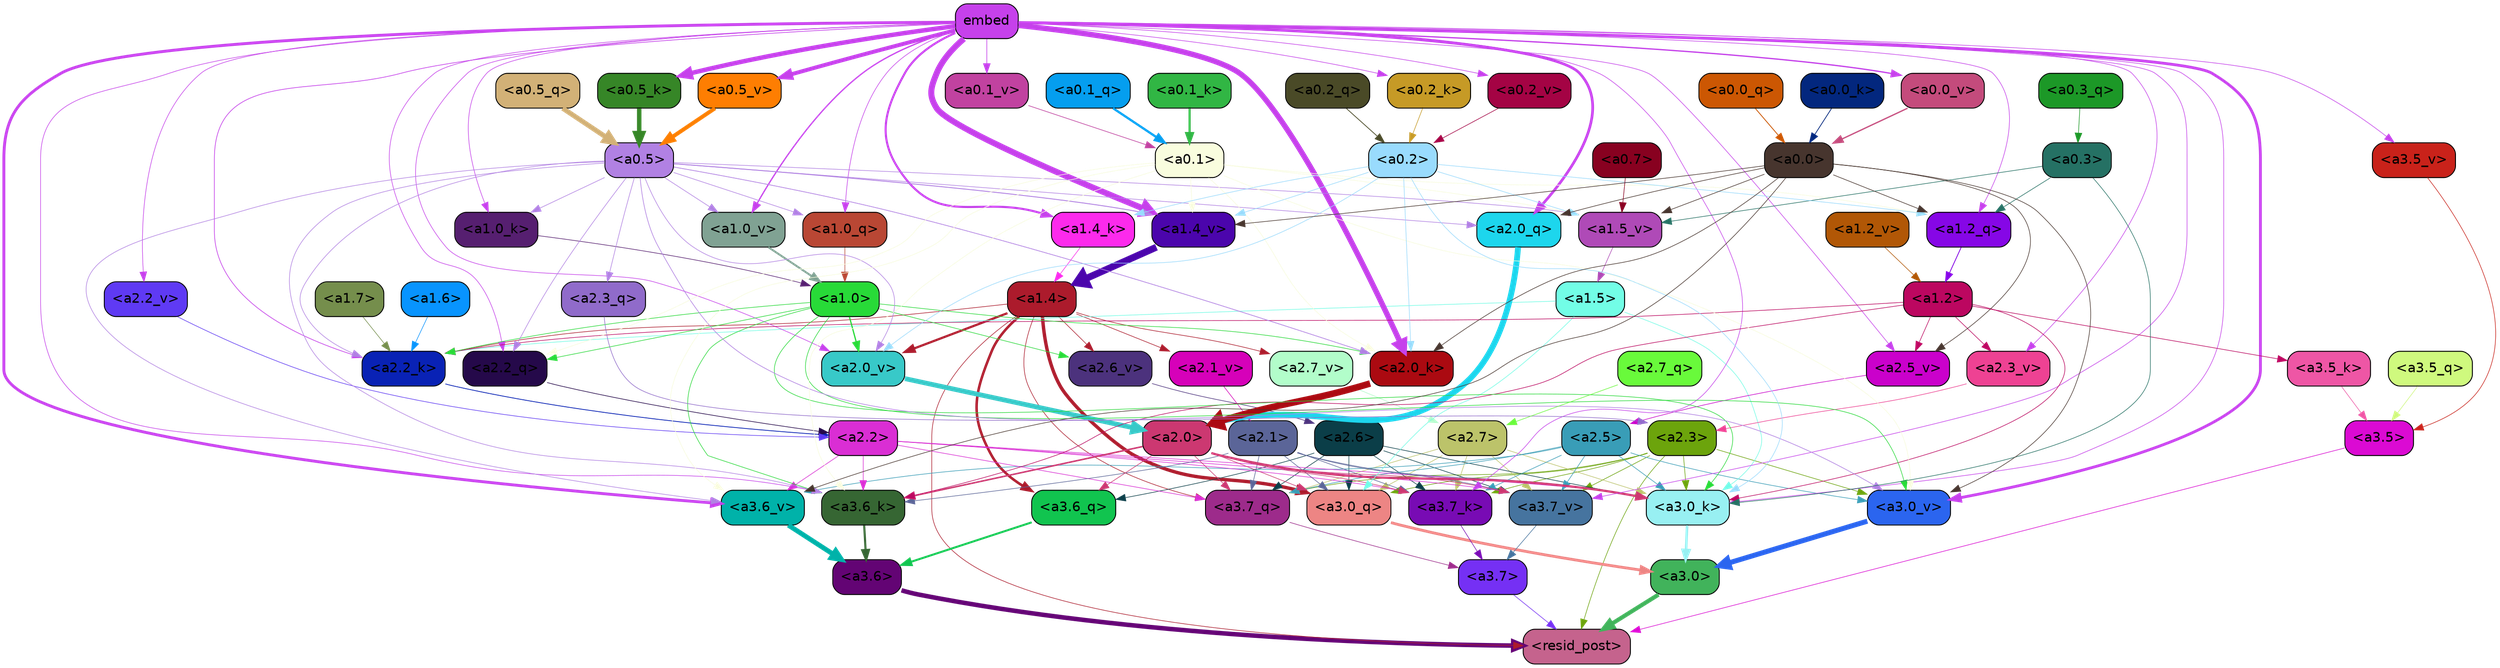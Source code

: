 strict digraph "" {
	graph [bgcolor=transparent,
		layout=dot,
		overlap=false,
		splines=true
	];
	"<a3.7>"	[color=black,
		fillcolor="#7530f4",
		fontname=Helvetica,
		shape=box,
		style="filled, rounded"];
	"<resid_post>"	[color=black,
		fillcolor="#c5638d",
		fontname=Helvetica,
		shape=box,
		style="filled, rounded"];
	"<a3.7>" -> "<resid_post>"	[color="#7530f4",
		penwidth=0.6];
	"<a3.6>"	[color=black,
		fillcolor="#630474",
		fontname=Helvetica,
		shape=box,
		style="filled, rounded"];
	"<a3.6>" -> "<resid_post>"	[color="#630474",
		penwidth=4.6696330308914185];
	"<a3.5>"	[color=black,
		fillcolor="#db0ad3",
		fontname=Helvetica,
		shape=box,
		style="filled, rounded"];
	"<a3.5>" -> "<resid_post>"	[color="#db0ad3",
		penwidth=0.6];
	"<a3.0>"	[color=black,
		fillcolor="#41b35b",
		fontname=Helvetica,
		shape=box,
		style="filled, rounded"];
	"<a3.0>" -> "<resid_post>"	[color="#41b35b",
		penwidth=4.282557368278503];
	"<a2.3>"	[color=black,
		fillcolor="#6ca40c",
		fontname=Helvetica,
		shape=box,
		style="filled, rounded"];
	"<a2.3>" -> "<resid_post>"	[color="#6ca40c",
		penwidth=0.6];
	"<a3.7_q>"	[color=black,
		fillcolor="#9d2b8b",
		fontname=Helvetica,
		shape=box,
		style="filled, rounded"];
	"<a2.3>" -> "<a3.7_q>"	[color="#6ca40c",
		penwidth=0.6];
	"<a3.0_q>"	[color=black,
		fillcolor="#ed8584",
		fontname=Helvetica,
		shape=box,
		style="filled, rounded"];
	"<a2.3>" -> "<a3.0_q>"	[color="#6ca40c",
		penwidth=0.6];
	"<a3.7_k>"	[color=black,
		fillcolor="#780bb4",
		fontname=Helvetica,
		shape=box,
		style="filled, rounded"];
	"<a2.3>" -> "<a3.7_k>"	[color="#6ca40c",
		penwidth=0.6];
	"<a3.0_k>"	[color=black,
		fillcolor="#98f0f2",
		fontname=Helvetica,
		shape=box,
		style="filled, rounded"];
	"<a2.3>" -> "<a3.0_k>"	[color="#6ca40c",
		penwidth=0.6];
	"<a3.7_v>"	[color=black,
		fillcolor="#46749f",
		fontname=Helvetica,
		shape=box,
		style="filled, rounded"];
	"<a2.3>" -> "<a3.7_v>"	[color="#6ca40c",
		penwidth=0.6];
	"<a3.0_v>"	[color=black,
		fillcolor="#2b65ef",
		fontname=Helvetica,
		shape=box,
		style="filled, rounded"];
	"<a2.3>" -> "<a3.0_v>"	[color="#6ca40c",
		penwidth=0.6];
	"<a1.4>"	[color=black,
		fillcolor="#ac1b2c",
		fontname=Helvetica,
		shape=box,
		style="filled, rounded"];
	"<a1.4>" -> "<resid_post>"	[color="#ac1b2c",
		penwidth=0.6];
	"<a1.4>" -> "<a3.7_q>"	[color="#ac1b2c",
		penwidth=0.6];
	"<a3.6_q>"	[color=black,
		fillcolor="#11c44f",
		fontname=Helvetica,
		shape=box,
		style="filled, rounded"];
	"<a1.4>" -> "<a3.6_q>"	[color="#ac1b2c",
		penwidth=2.6073555648326874];
	"<a1.4>" -> "<a3.0_q>"	[color="#ac1b2c",
		penwidth=3.4971605762839317];
	"<a2.2_k>"	[color=black,
		fillcolor="#0922b5",
		fontname=Helvetica,
		shape=box,
		style="filled, rounded"];
	"<a1.4>" -> "<a2.2_k>"	[color="#ac1b2c",
		penwidth=0.6];
	"<a2.7_v>"	[color=black,
		fillcolor="#b2fdca",
		fontname=Helvetica,
		shape=box,
		style="filled, rounded"];
	"<a1.4>" -> "<a2.7_v>"	[color="#ac1b2c",
		penwidth=0.6];
	"<a2.6_v>"	[color=black,
		fillcolor="#4c327d",
		fontname=Helvetica,
		shape=box,
		style="filled, rounded"];
	"<a1.4>" -> "<a2.6_v>"	[color="#ac1b2c",
		penwidth=0.6];
	"<a2.1_v>"	[color=black,
		fillcolor="#d601b9",
		fontname=Helvetica,
		shape=box,
		style="filled, rounded"];
	"<a1.4>" -> "<a2.1_v>"	[color="#ac1b2c",
		penwidth=0.6];
	"<a2.0_v>"	[color=black,
		fillcolor="#38c9c8",
		fontname=Helvetica,
		shape=box,
		style="filled, rounded"];
	"<a1.4>" -> "<a2.0_v>"	[color="#ac1b2c",
		penwidth=2.268670678138733];
	"<a3.7_q>" -> "<a3.7>"	[color="#9d2b8b",
		penwidth=0.6];
	"<a3.6_q>" -> "<a3.6>"	[color="#11c44f",
		penwidth=2.03758105635643];
	"<a3.5_q>"	[color=black,
		fillcolor="#cff97e",
		fontname=Helvetica,
		shape=box,
		style="filled, rounded"];
	"<a3.5_q>" -> "<a3.5>"	[color="#cff97e",
		penwidth=0.6];
	"<a3.0_q>" -> "<a3.0>"	[color="#ed8584",
		penwidth=2.8638100624084473];
	"<a3.7_k>" -> "<a3.7>"	[color="#780bb4",
		penwidth=0.6];
	"<a3.6_k>"	[color=black,
		fillcolor="#366633",
		fontname=Helvetica,
		shape=box,
		style="filled, rounded"];
	"<a3.6_k>" -> "<a3.6>"	[color="#366633",
		penwidth=2.174198240041733];
	"<a3.5_k>"	[color=black,
		fillcolor="#ee56a5",
		fontname=Helvetica,
		shape=box,
		style="filled, rounded"];
	"<a3.5_k>" -> "<a3.5>"	[color="#ee56a5",
		penwidth=0.6];
	"<a3.0_k>" -> "<a3.0>"	[color="#98f0f2",
		penwidth=2.6274144649505615];
	"<a3.7_v>" -> "<a3.7>"	[color="#46749f",
		penwidth=0.6];
	"<a3.6_v>"	[color=black,
		fillcolor="#00b2a9",
		fontname=Helvetica,
		shape=box,
		style="filled, rounded"];
	"<a3.6_v>" -> "<a3.6>"	[color="#00b2a9",
		penwidth=5.002329230308533];
	"<a3.5_v>"	[color=black,
		fillcolor="#c9221a",
		fontname=Helvetica,
		shape=box,
		style="filled, rounded"];
	"<a3.5_v>" -> "<a3.5>"	[color="#c9221a",
		penwidth=0.6];
	"<a3.0_v>" -> "<a3.0>"	[color="#2b65ef",
		penwidth=5.188832879066467];
	"<a2.7>"	[color=black,
		fillcolor="#bcc36a",
		fontname=Helvetica,
		shape=box,
		style="filled, rounded"];
	"<a2.7>" -> "<a3.7_q>"	[color="#bcc36a",
		penwidth=0.6];
	"<a2.7>" -> "<a3.0_q>"	[color="#bcc36a",
		penwidth=0.6];
	"<a2.7>" -> "<a3.7_k>"	[color="#bcc36a",
		penwidth=0.6];
	"<a2.7>" -> "<a3.0_k>"	[color="#bcc36a",
		penwidth=0.6];
	"<a2.7>" -> "<a3.7_v>"	[color="#bcc36a",
		penwidth=0.6];
	"<a2.6>"	[color=black,
		fillcolor="#0b3e48",
		fontname=Helvetica,
		shape=box,
		style="filled, rounded"];
	"<a2.6>" -> "<a3.7_q>"	[color="#0b3e48",
		penwidth=0.6];
	"<a2.6>" -> "<a3.6_q>"	[color="#0b3e48",
		penwidth=0.6];
	"<a2.6>" -> "<a3.0_q>"	[color="#0b3e48",
		penwidth=0.6];
	"<a2.6>" -> "<a3.7_k>"	[color="#0b3e48",
		penwidth=0.6];
	"<a2.6>" -> "<a3.0_k>"	[color="#0b3e48",
		penwidth=0.6];
	"<a2.6>" -> "<a3.7_v>"	[color="#0b3e48",
		penwidth=0.6];
	"<a2.5>"	[color=black,
		fillcolor="#399db7",
		fontname=Helvetica,
		shape=box,
		style="filled, rounded"];
	"<a2.5>" -> "<a3.7_q>"	[color="#399db7",
		penwidth=0.6];
	"<a2.5>" -> "<a3.7_k>"	[color="#399db7",
		penwidth=0.6];
	"<a2.5>" -> "<a3.0_k>"	[color="#399db7",
		penwidth=0.6];
	"<a2.5>" -> "<a3.7_v>"	[color="#399db7",
		penwidth=0.6];
	"<a2.5>" -> "<a3.6_v>"	[color="#399db7",
		penwidth=0.6];
	"<a2.5>" -> "<a3.0_v>"	[color="#399db7",
		penwidth=0.6];
	"<a2.2>"	[color=black,
		fillcolor="#da2ed4",
		fontname=Helvetica,
		shape=box,
		style="filled, rounded"];
	"<a2.2>" -> "<a3.7_q>"	[color="#da2ed4",
		penwidth=0.6];
	"<a2.2>" -> "<a3.7_k>"	[color="#da2ed4",
		penwidth=0.6];
	"<a2.2>" -> "<a3.6_k>"	[color="#da2ed4",
		penwidth=0.6];
	"<a2.2>" -> "<a3.0_k>"	[color="#da2ed4",
		penwidth=0.6];
	"<a2.2>" -> "<a3.7_v>"	[color="#da2ed4",
		penwidth=0.6];
	"<a2.2>" -> "<a3.6_v>"	[color="#da2ed4",
		penwidth=0.6];
	"<a2.1>"	[color=black,
		fillcolor="#5b6598",
		fontname=Helvetica,
		shape=box,
		style="filled, rounded"];
	"<a2.1>" -> "<a3.7_q>"	[color="#5b6598",
		penwidth=0.6];
	"<a2.1>" -> "<a3.0_q>"	[color="#5b6598",
		penwidth=0.6];
	"<a2.1>" -> "<a3.7_k>"	[color="#5b6598",
		penwidth=0.6];
	"<a2.1>" -> "<a3.6_k>"	[color="#5b6598",
		penwidth=0.6];
	"<a2.1>" -> "<a3.0_k>"	[color="#5b6598",
		penwidth=0.6];
	"<a2.1>" -> "<a3.7_v>"	[color="#5b6598",
		penwidth=0.6];
	"<a2.0>"	[color=black,
		fillcolor="#cc3871",
		fontname=Helvetica,
		shape=box,
		style="filled, rounded"];
	"<a2.0>" -> "<a3.7_q>"	[color="#cc3871",
		penwidth=0.6];
	"<a2.0>" -> "<a3.6_q>"	[color="#cc3871",
		penwidth=0.6];
	"<a2.0>" -> "<a3.0_q>"	[color="#cc3871",
		penwidth=0.6];
	"<a2.0>" -> "<a3.7_k>"	[color="#cc3871",
		penwidth=0.6];
	"<a2.0>" -> "<a3.6_k>"	[color="#cc3871",
		penwidth=1.5568191409111023];
	"<a2.0>" -> "<a3.0_k>"	[color="#cc3871",
		penwidth=2.270527422428131];
	"<a2.0>" -> "<a3.7_v>"	[color="#cc3871",
		penwidth=0.6];
	"<a1.5>"	[color=black,
		fillcolor="#72fde6",
		fontname=Helvetica,
		shape=box,
		style="filled, rounded"];
	"<a1.5>" -> "<a3.0_q>"	[color="#72fde6",
		penwidth=0.6];
	"<a1.5>" -> "<a3.0_k>"	[color="#72fde6",
		penwidth=0.6];
	"<a1.5>" -> "<a2.2_k>"	[color="#72fde6",
		penwidth=0.6];
	embed	[color=black,
		fillcolor="#c641eb",
		fontname=Helvetica,
		shape=box,
		style="filled, rounded"];
	embed -> "<a3.7_k>"	[color="#c641eb",
		penwidth=0.6];
	embed -> "<a3.6_k>"	[color="#c641eb",
		penwidth=0.6];
	embed -> "<a3.0_k>"	[color="#c641eb",
		penwidth=0.6];
	embed -> "<a3.7_v>"	[color="#c641eb",
		penwidth=0.6];
	embed -> "<a3.6_v>"	[color="#c641eb",
		penwidth=2.9588699340820312];
	embed -> "<a3.5_v>"	[color="#c641eb",
		penwidth=0.6];
	embed -> "<a3.0_v>"	[color="#c641eb",
		penwidth=2.8686431646347046];
	"<a2.2_q>"	[color=black,
		fillcolor="#25094a",
		fontname=Helvetica,
		shape=box,
		style="filled, rounded"];
	embed -> "<a2.2_q>"	[color="#c641eb",
		penwidth=0.6];
	"<a2.0_q>"	[color=black,
		fillcolor="#1dd6ed",
		fontname=Helvetica,
		shape=box,
		style="filled, rounded"];
	embed -> "<a2.0_q>"	[color="#c641eb",
		penwidth=2.7617180347442627];
	embed -> "<a2.2_k>"	[color="#c641eb",
		penwidth=0.67606520652771];
	"<a2.0_k>"	[color=black,
		fillcolor="#ab0a11",
		fontname=Helvetica,
		shape=box,
		style="filled, rounded"];
	embed -> "<a2.0_k>"	[color="#c641eb",
		penwidth=5.615107178688049];
	"<a2.5_v>"	[color=black,
		fillcolor="#ca01cb",
		fontname=Helvetica,
		shape=box,
		style="filled, rounded"];
	embed -> "<a2.5_v>"	[color="#c641eb",
		penwidth=0.6];
	"<a2.3_v>"	[color=black,
		fillcolor="#ee4293",
		fontname=Helvetica,
		shape=box,
		style="filled, rounded"];
	embed -> "<a2.3_v>"	[color="#c641eb",
		penwidth=0.6];
	"<a2.2_v>"	[color=black,
		fillcolor="#5f3af4",
		fontname=Helvetica,
		shape=box,
		style="filled, rounded"];
	embed -> "<a2.2_v>"	[color="#c641eb",
		penwidth=0.6];
	embed -> "<a2.0_v>"	[color="#c641eb",
		penwidth=0.6];
	"<a1.2_q>"	[color=black,
		fillcolor="#8607e6",
		fontname=Helvetica,
		shape=box,
		style="filled, rounded"];
	embed -> "<a1.2_q>"	[color="#c641eb",
		penwidth=0.6];
	"<a1.0_q>"	[color=black,
		fillcolor="#b94734",
		fontname=Helvetica,
		shape=box,
		style="filled, rounded"];
	embed -> "<a1.0_q>"	[color="#c641eb",
		penwidth=0.6];
	"<a1.4_k>"	[color=black,
		fillcolor="#fc2aec",
		fontname=Helvetica,
		shape=box,
		style="filled, rounded"];
	embed -> "<a1.4_k>"	[color="#c641eb",
		penwidth=2.1468217372894287];
	"<a1.0_k>"	[color=black,
		fillcolor="#561f70",
		fontname=Helvetica,
		shape=box,
		style="filled, rounded"];
	embed -> "<a1.0_k>"	[color="#c641eb",
		penwidth=0.6];
	"<a1.4_v>"	[color=black,
		fillcolor="#4b05ac",
		fontname=Helvetica,
		shape=box,
		style="filled, rounded"];
	embed -> "<a1.4_v>"	[color="#c641eb",
		penwidth=6.189999580383301];
	"<a1.0_v>"	[color=black,
		fillcolor="#80a293",
		fontname=Helvetica,
		shape=box,
		style="filled, rounded"];
	embed -> "<a1.0_v>"	[color="#c641eb",
		penwidth=1.3123979568481445];
	"<a0.5_k>"	[color=black,
		fillcolor="#368627",
		fontname=Helvetica,
		shape=box,
		style="filled, rounded"];
	embed -> "<a0.5_k>"	[color="#c641eb",
		penwidth=4.58268666267395];
	"<a0.2_k>"	[color=black,
		fillcolor="#c69a26",
		fontname=Helvetica,
		shape=box,
		style="filled, rounded"];
	embed -> "<a0.2_k>"	[color="#c641eb",
		penwidth=0.6];
	"<a0.5_v>"	[color=black,
		fillcolor="#fe7e02",
		fontname=Helvetica,
		shape=box,
		style="filled, rounded"];
	embed -> "<a0.5_v>"	[color="#c641eb",
		penwidth=4.06441330909729];
	"<a0.2_v>"	[color=black,
		fillcolor="#a40344",
		fontname=Helvetica,
		shape=box,
		style="filled, rounded"];
	embed -> "<a0.2_v>"	[color="#c641eb",
		penwidth=0.6];
	"<a0.1_v>"	[color=black,
		fillcolor="#c142a0",
		fontname=Helvetica,
		shape=box,
		style="filled, rounded"];
	embed -> "<a0.1_v>"	[color="#c641eb",
		penwidth=0.6574034690856934];
	"<a0.0_v>"	[color=black,
		fillcolor="#c44b7c",
		fontname=Helvetica,
		shape=box,
		style="filled, rounded"];
	embed -> "<a0.0_v>"	[color="#c641eb",
		penwidth=1.3119869232177734];
	"<a1.2>"	[color=black,
		fillcolor="#bc0760",
		fontname=Helvetica,
		shape=box,
		style="filled, rounded"];
	"<a1.2>" -> "<a3.6_k>"	[color="#bc0760",
		penwidth=0.6];
	"<a1.2>" -> "<a3.5_k>"	[color="#bc0760",
		penwidth=0.6];
	"<a1.2>" -> "<a3.0_k>"	[color="#bc0760",
		penwidth=0.6];
	"<a1.2>" -> "<a2.2_k>"	[color="#bc0760",
		penwidth=0.6];
	"<a1.2>" -> "<a2.5_v>"	[color="#bc0760",
		penwidth=0.6];
	"<a1.2>" -> "<a2.3_v>"	[color="#bc0760",
		penwidth=0.6];
	"<a1.0>"	[color=black,
		fillcolor="#28da38",
		fontname=Helvetica,
		shape=box,
		style="filled, rounded"];
	"<a1.0>" -> "<a3.6_k>"	[color="#28da38",
		penwidth=0.6];
	"<a1.0>" -> "<a3.0_k>"	[color="#28da38",
		penwidth=0.6];
	"<a1.0>" -> "<a3.0_v>"	[color="#28da38",
		penwidth=0.6];
	"<a1.0>" -> "<a2.2_q>"	[color="#28da38",
		penwidth=0.6];
	"<a1.0>" -> "<a2.2_k>"	[color="#28da38",
		penwidth=0.6];
	"<a1.0>" -> "<a2.0_k>"	[color="#28da38",
		penwidth=0.6];
	"<a1.0>" -> "<a2.6_v>"	[color="#28da38",
		penwidth=0.6];
	"<a1.0>" -> "<a2.0_v>"	[color="#28da38",
		penwidth=1.27996826171875];
	"<a0.5>"	[color=black,
		fillcolor="#b181e3",
		fontname=Helvetica,
		shape=box,
		style="filled, rounded"];
	"<a0.5>" -> "<a3.6_k>"	[color="#b181e3",
		penwidth=0.6];
	"<a0.5>" -> "<a3.6_v>"	[color="#b181e3",
		penwidth=0.6];
	"<a0.5>" -> "<a3.0_v>"	[color="#b181e3",
		penwidth=0.6421224474906921];
	"<a2.3_q>"	[color=black,
		fillcolor="#906bca",
		fontname=Helvetica,
		shape=box,
		style="filled, rounded"];
	"<a0.5>" -> "<a2.3_q>"	[color="#b181e3",
		penwidth=0.6];
	"<a0.5>" -> "<a2.2_q>"	[color="#b181e3",
		penwidth=0.6];
	"<a0.5>" -> "<a2.0_q>"	[color="#b181e3",
		penwidth=0.6];
	"<a0.5>" -> "<a2.2_k>"	[color="#b181e3",
		penwidth=0.6];
	"<a0.5>" -> "<a2.0_k>"	[color="#b181e3",
		penwidth=0.7151575088500977];
	"<a0.5>" -> "<a2.0_v>"	[color="#b181e3",
		penwidth=0.6];
	"<a0.5>" -> "<a1.0_q>"	[color="#b181e3",
		penwidth=0.6];
	"<a0.5>" -> "<a1.0_k>"	[color="#b181e3",
		penwidth=0.6];
	"<a1.5_v>"	[color=black,
		fillcolor="#af4ab7",
		fontname=Helvetica,
		shape=box,
		style="filled, rounded"];
	"<a0.5>" -> "<a1.5_v>"	[color="#b181e3",
		penwidth=0.6];
	"<a0.5>" -> "<a1.4_v>"	[color="#b181e3",
		penwidth=0.8927993774414062];
	"<a0.5>" -> "<a1.0_v>"	[color="#b181e3",
		penwidth=0.6];
	"<a0.1>"	[color=black,
		fillcolor="#f9fdde",
		fontname=Helvetica,
		shape=box,
		style="filled, rounded"];
	"<a0.1>" -> "<a3.6_k>"	[color="#f9fdde",
		penwidth=0.6];
	"<a0.1>" -> "<a3.6_v>"	[color="#f9fdde",
		penwidth=0.6];
	"<a0.1>" -> "<a3.0_v>"	[color="#f9fdde",
		penwidth=0.6];
	"<a0.1>" -> "<a2.2_q>"	[color="#f9fdde",
		penwidth=0.6];
	"<a0.1>" -> "<a2.0_k>"	[color="#f9fdde",
		penwidth=0.6];
	"<a0.1>" -> "<a1.2_q>"	[color="#f9fdde",
		penwidth=0.6];
	"<a0.1>" -> "<a1.5_v>"	[color="#f9fdde",
		penwidth=0.6];
	"<a0.1>" -> "<a1.4_v>"	[color="#f9fdde",
		penwidth=0.6];
	"<a0.3>"	[color=black,
		fillcolor="#257164",
		fontname=Helvetica,
		shape=box,
		style="filled, rounded"];
	"<a0.3>" -> "<a3.0_k>"	[color="#257164",
		penwidth=0.6];
	"<a0.3>" -> "<a1.2_q>"	[color="#257164",
		penwidth=0.6];
	"<a0.3>" -> "<a1.5_v>"	[color="#257164",
		penwidth=0.6];
	"<a0.2>"	[color=black,
		fillcolor="#99dbfd",
		fontname=Helvetica,
		shape=box,
		style="filled, rounded"];
	"<a0.2>" -> "<a3.0_k>"	[color="#99dbfd",
		penwidth=0.6];
	"<a0.2>" -> "<a2.0_k>"	[color="#99dbfd",
		penwidth=0.6];
	"<a0.2>" -> "<a2.0_v>"	[color="#99dbfd",
		penwidth=0.6];
	"<a0.2>" -> "<a1.2_q>"	[color="#99dbfd",
		penwidth=0.6];
	"<a0.2>" -> "<a1.4_k>"	[color="#99dbfd",
		penwidth=0.6];
	"<a0.2>" -> "<a1.5_v>"	[color="#99dbfd",
		penwidth=0.6];
	"<a0.2>" -> "<a1.4_v>"	[color="#99dbfd",
		penwidth=0.6];
	"<a0.0>"	[color=black,
		fillcolor="#47352e",
		fontname=Helvetica,
		shape=box,
		style="filled, rounded"];
	"<a0.0>" -> "<a3.6_v>"	[color="#47352e",
		penwidth=0.6];
	"<a0.0>" -> "<a3.0_v>"	[color="#47352e",
		penwidth=0.6];
	"<a0.0>" -> "<a2.0_q>"	[color="#47352e",
		penwidth=0.6];
	"<a0.0>" -> "<a2.0_k>"	[color="#47352e",
		penwidth=0.6];
	"<a0.0>" -> "<a2.5_v>"	[color="#47352e",
		penwidth=0.6];
	"<a0.0>" -> "<a1.2_q>"	[color="#47352e",
		penwidth=0.6];
	"<a0.0>" -> "<a1.5_v>"	[color="#47352e",
		penwidth=0.6];
	"<a0.0>" -> "<a1.4_v>"	[color="#47352e",
		penwidth=0.6];
	"<a2.7_q>"	[color=black,
		fillcolor="#69fa3b",
		fontname=Helvetica,
		shape=box,
		style="filled, rounded"];
	"<a2.7_q>" -> "<a2.7>"	[color="#69fa3b",
		penwidth=0.6];
	"<a2.3_q>" -> "<a2.3>"	[color="#906bca",
		penwidth=0.6];
	"<a2.2_q>" -> "<a2.2>"	[color="#25094a",
		penwidth=0.6340763568878174];
	"<a2.0_q>" -> "<a2.0>"	[color="#1dd6ed",
		penwidth=6.0160088539123535];
	"<a2.2_k>" -> "<a2.2>"	[color="#0922b5",
		penwidth=0.7764816284179688];
	"<a2.0_k>" -> "<a2.0>"	[color="#ab0a11",
		penwidth=6.773025274276733];
	"<a2.7_v>" -> "<a2.7>"	[color="#b2fdca",
		penwidth=0.6];
	"<a2.6_v>" -> "<a2.6>"	[color="#4c327d",
		penwidth=0.6];
	"<a2.5_v>" -> "<a2.5>"	[color="#ca01cb",
		penwidth=0.6];
	"<a2.3_v>" -> "<a2.3>"	[color="#ee4293",
		penwidth=0.6];
	"<a2.2_v>" -> "<a2.2>"	[color="#5f3af4",
		penwidth=0.6];
	"<a2.1_v>" -> "<a2.1>"	[color="#d601b9",
		penwidth=0.6];
	"<a2.0_v>" -> "<a2.0>"	[color="#38c9c8",
		penwidth=4.906715989112854];
	"<a1.7>"	[color=black,
		fillcolor="#758e4c",
		fontname=Helvetica,
		shape=box,
		style="filled, rounded"];
	"<a1.7>" -> "<a2.2_k>"	[color="#758e4c",
		penwidth=0.6];
	"<a1.6>"	[color=black,
		fillcolor="#0894fe",
		fontname=Helvetica,
		shape=box,
		style="filled, rounded"];
	"<a1.6>" -> "<a2.2_k>"	[color="#0894fe",
		penwidth=0.6];
	"<a1.2_q>" -> "<a1.2>"	[color="#8607e6",
		penwidth=0.836545467376709];
	"<a1.0_q>" -> "<a1.0>"	[color="#b94734",
		penwidth=0.6];
	"<a1.4_k>" -> "<a1.4>"	[color="#fc2aec",
		penwidth=0.6];
	"<a1.0_k>" -> "<a1.0>"	[color="#561f70",
		penwidth=0.6];
	"<a1.5_v>" -> "<a1.5>"	[color="#af4ab7",
		penwidth=0.6];
	"<a1.4_v>" -> "<a1.4>"	[color="#4b05ac",
		penwidth=7.093163728713989];
	"<a1.2_v>"	[color=black,
		fillcolor="#b15706",
		fontname=Helvetica,
		shape=box,
		style="filled, rounded"];
	"<a1.2_v>" -> "<a1.2>"	[color="#b15706",
		penwidth=0.6];
	"<a1.0_v>" -> "<a1.0>"	[color="#80a293",
		penwidth=1.9666723012924194];
	"<a0.7>"	[color=black,
		fillcolor="#880120",
		fontname=Helvetica,
		shape=box,
		style="filled, rounded"];
	"<a0.7>" -> "<a1.5_v>"	[color="#880120",
		penwidth=0.6];
	"<a0.5_q>"	[color=black,
		fillcolor="#d2b177",
		fontname=Helvetica,
		shape=box,
		style="filled, rounded"];
	"<a0.5_q>" -> "<a0.5>"	[color="#d2b177",
		penwidth=5.0559651255607605];
	"<a0.3_q>"	[color=black,
		fillcolor="#1c9827",
		fontname=Helvetica,
		shape=box,
		style="filled, rounded"];
	"<a0.3_q>" -> "<a0.3>"	[color="#1c9827",
		penwidth=0.6];
	"<a0.2_q>"	[color=black,
		fillcolor="#4a4a27",
		fontname=Helvetica,
		shape=box,
		style="filled, rounded"];
	"<a0.2_q>" -> "<a0.2>"	[color="#4a4a27",
		penwidth=0.7587676048278809];
	"<a0.1_q>"	[color=black,
		fillcolor="#059eef",
		fontname=Helvetica,
		shape=box,
		style="filled, rounded"];
	"<a0.1_q>" -> "<a0.1>"	[color="#059eef",
		penwidth=2.3103086948394775];
	"<a0.0_q>"	[color=black,
		fillcolor="#cc5703",
		fontname=Helvetica,
		shape=box,
		style="filled, rounded"];
	"<a0.0_q>" -> "<a0.0>"	[color="#cc5703",
		penwidth=0.8285908699035645];
	"<a0.5_k>" -> "<a0.5>"	[color="#368627",
		penwidth=4.577519536018372];
	"<a0.2_k>" -> "<a0.2>"	[color="#c69a26",
		penwidth=0.6];
	"<a0.1_k>"	[color=black,
		fillcolor="#31b644",
		fontname=Helvetica,
		shape=box,
		style="filled, rounded"];
	"<a0.1_k>" -> "<a0.1>"	[color="#31b644",
		penwidth=2.2273199558258057];
	"<a0.0_k>"	[color=black,
		fillcolor="#03277e",
		fontname=Helvetica,
		shape=box,
		style="filled, rounded"];
	"<a0.0_k>" -> "<a0.0>"	[color="#03277e",
		penwidth=0.7703166007995605];
	"<a0.5_v>" -> "<a0.5>"	[color="#fe7e02",
		penwidth=4.062177300453186];
	"<a0.2_v>" -> "<a0.2>"	[color="#a40344",
		penwidth=0.6];
	"<a0.1_v>" -> "<a0.1>"	[color="#c142a0",
		penwidth=0.654442310333252];
	"<a0.0_v>" -> "<a0.0>"	[color="#c44b7c",
		penwidth=1.307939052581787];
}

